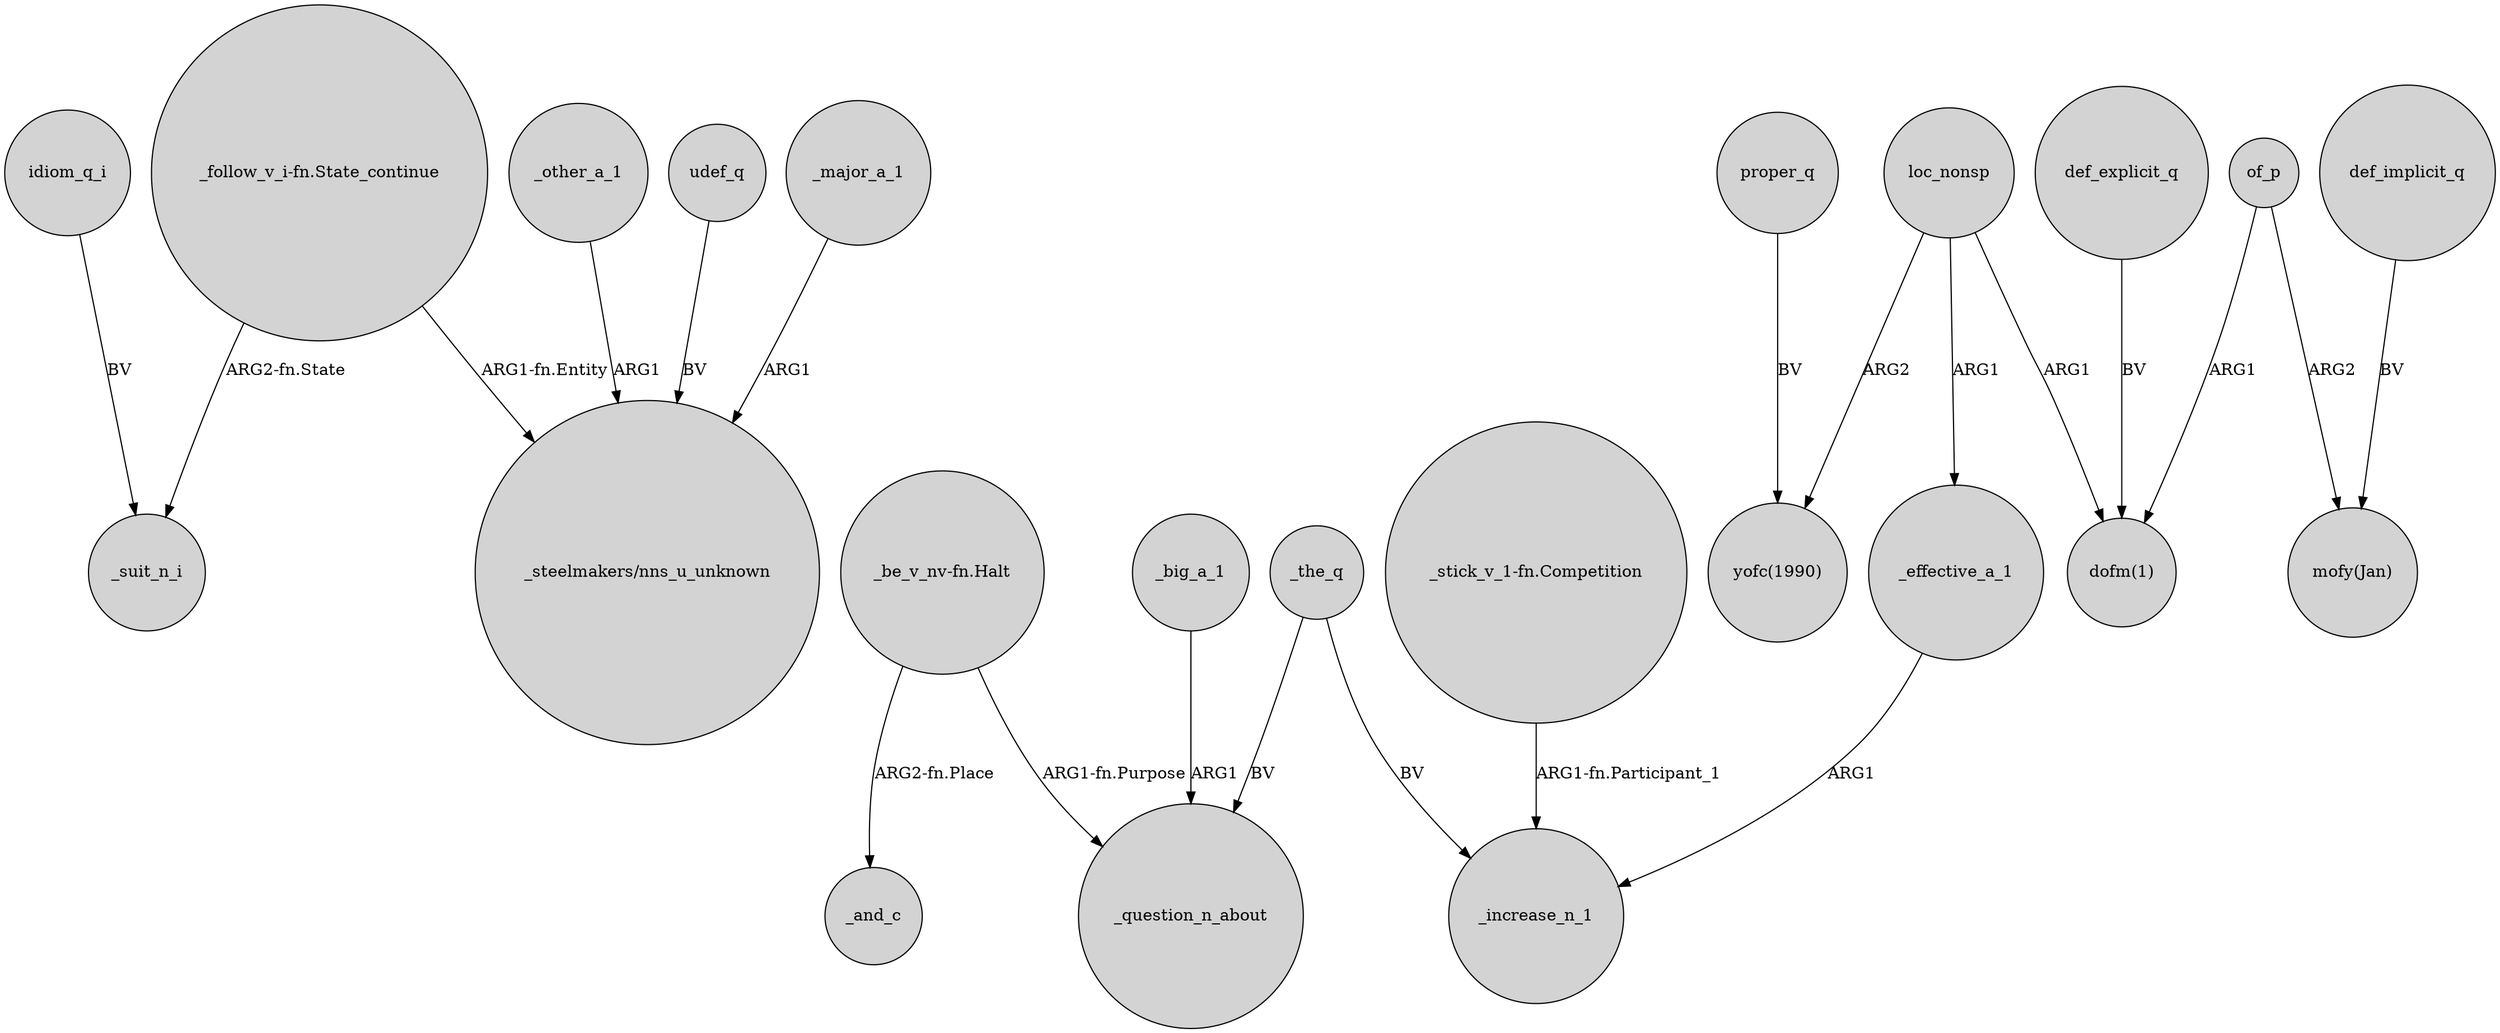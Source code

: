 digraph {
	node [shape=circle style=filled]
	idiom_q_i -> _suit_n_i [label=BV]
	_other_a_1 -> "_steelmakers/nns_u_unknown" [label=ARG1]
	udef_q -> "_steelmakers/nns_u_unknown" [label=BV]
	_big_a_1 -> _question_n_about [label=ARG1]
	of_p -> "mofy(Jan)" [label=ARG2]
	_the_q -> _question_n_about [label=BV]
	"_follow_v_i-fn.State_continue" -> "_steelmakers/nns_u_unknown" [label="ARG1-fn.Entity"]
	"_follow_v_i-fn.State_continue" -> _suit_n_i [label="ARG2-fn.State"]
	def_explicit_q -> "dofm(1)" [label=BV]
	"_stick_v_1-fn.Competition" -> _increase_n_1 [label="ARG1-fn.Participant_1"]
	proper_q -> "yofc(1990)" [label=BV]
	"_be_v_nv-fn.Halt" -> _and_c [label="ARG2-fn.Place"]
	_effective_a_1 -> _increase_n_1 [label=ARG1]
	loc_nonsp -> _effective_a_1 [label=ARG1]
	of_p -> "dofm(1)" [label=ARG1]
	_the_q -> _increase_n_1 [label=BV]
	def_implicit_q -> "mofy(Jan)" [label=BV]
	"_be_v_nv-fn.Halt" -> _question_n_about [label="ARG1-fn.Purpose"]
	loc_nonsp -> "yofc(1990)" [label=ARG2]
	_major_a_1 -> "_steelmakers/nns_u_unknown" [label=ARG1]
	loc_nonsp -> "dofm(1)" [label=ARG1]
}

